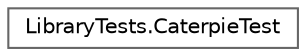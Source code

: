digraph "Graphical Class Hierarchy"
{
 // INTERACTIVE_SVG=YES
 // LATEX_PDF_SIZE
  bgcolor="transparent";
  edge [fontname=Helvetica,fontsize=10,labelfontname=Helvetica,labelfontsize=10];
  node [fontname=Helvetica,fontsize=10,shape=box,height=0.2,width=0.4];
  rankdir="LR";
  Node0 [id="Node000000",label="LibraryTests.CaterpieTest",height=0.2,width=0.4,color="grey40", fillcolor="white", style="filled",URL="$classLibraryTests_1_1CaterpieTest.html",tooltip="Test de la clase Caterpie"];
}
